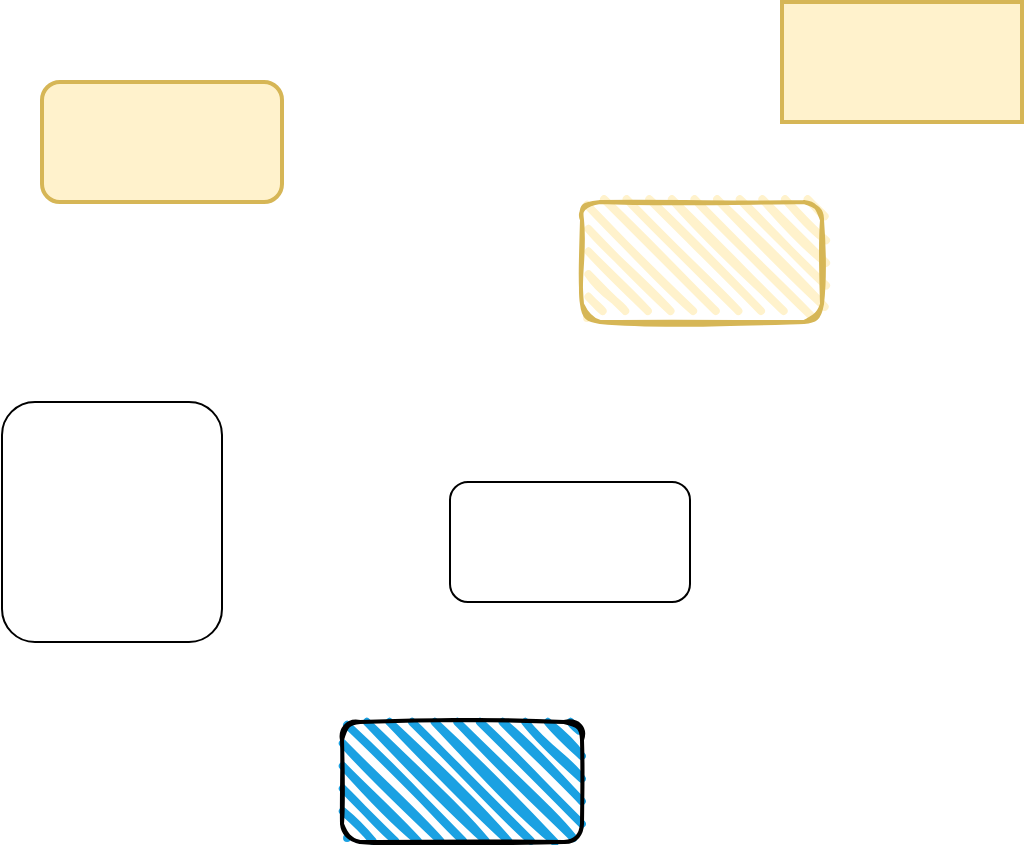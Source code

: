 <mxfile version="16.6.4" type="github">
  <diagram id="83VIPr0UrS4PSGp-ske6" name="第 1 页">
    <mxGraphModel dx="1327" dy="820" grid="1" gridSize="10" guides="1" tooltips="1" connect="1" arrows="1" fold="1" page="1" pageScale="1" pageWidth="827" pageHeight="1169" background="none" math="0" shadow="0">
      <root>
        <mxCell id="0" />
        <mxCell id="1" parent="0" />
        <mxCell id="p9zvMSM6CBLnjX6DnjCa-3" value="" style="rounded=1;whiteSpace=wrap;html=1;strokeWidth=2;fillWeight=4;hachureGap=8;hachureAngle=45;fillColor=#fff2cc;strokeColor=#d6b656;shadow=0;glass=0;" vertex="1" parent="1">
          <mxGeometry x="150" y="100" width="120" height="60" as="geometry" />
        </mxCell>
        <mxCell id="p9zvMSM6CBLnjX6DnjCa-4" value="" style="rounded=1;whiteSpace=wrap;html=1;glass=0;shadow=0;gradientColor=none;" vertex="1" parent="1">
          <mxGeometry x="354" y="300" width="120" height="60" as="geometry" />
        </mxCell>
        <mxCell id="p9zvMSM6CBLnjX6DnjCa-5" value="" style="rounded=1;whiteSpace=wrap;html=1;shadow=0;glass=0;gradientColor=none;" vertex="1" parent="1">
          <mxGeometry x="130" y="260" width="110" height="120" as="geometry" />
        </mxCell>
        <mxCell id="p9zvMSM6CBLnjX6DnjCa-7" value="" style="rounded=1;whiteSpace=wrap;html=1;strokeWidth=2;fillWeight=4;hachureGap=8;hachureAngle=45;fillColor=#fff2cc;sketch=1;shadow=0;glass=0;fontFamily=Helvetica;fontSize=12;strokeColor=#d6b656;" vertex="1" parent="1">
          <mxGeometry x="420" y="160" width="120" height="60" as="geometry" />
        </mxCell>
        <mxCell id="p9zvMSM6CBLnjX6DnjCa-8" value="" style="rounded=0;whiteSpace=wrap;html=1;shadow=0;glass=0;fillWeight=4;hachureGap=8;hachureAngle=45;fontFamily=Helvetica;fontSize=12;fontColor=default;strokeColor=#d6b656;strokeWidth=2;fillColor=#fff2cc;" vertex="1" parent="1">
          <mxGeometry x="520" y="60" width="120" height="60" as="geometry" />
        </mxCell>
        <mxCell id="p9zvMSM6CBLnjX6DnjCa-9" value="" style="rounded=1;whiteSpace=wrap;html=1;strokeWidth=2;fillWeight=4;hachureGap=8;hachureAngle=45;fillColor=#1ba1e2;sketch=1;shadow=0;glass=0;fontFamily=Helvetica;fontSize=12;fontColor=default;" vertex="1" parent="1">
          <mxGeometry x="300" y="420" width="120" height="60" as="geometry" />
        </mxCell>
      </root>
    </mxGraphModel>
  </diagram>
</mxfile>

